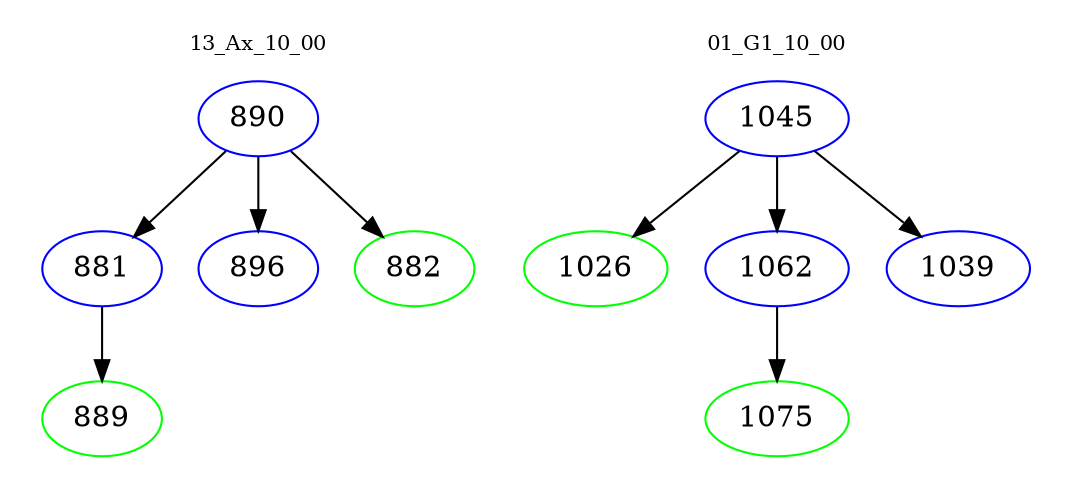 digraph{
subgraph cluster_0 {
color = white
label = "13_Ax_10_00";
fontsize=10;
T0_890 [label="890", color="blue"]
T0_890 -> T0_881 [color="black"]
T0_881 [label="881", color="blue"]
T0_881 -> T0_889 [color="black"]
T0_889 [label="889", color="green"]
T0_890 -> T0_896 [color="black"]
T0_896 [label="896", color="blue"]
T0_890 -> T0_882 [color="black"]
T0_882 [label="882", color="green"]
}
subgraph cluster_1 {
color = white
label = "01_G1_10_00";
fontsize=10;
T1_1045 [label="1045", color="blue"]
T1_1045 -> T1_1026 [color="black"]
T1_1026 [label="1026", color="green"]
T1_1045 -> T1_1062 [color="black"]
T1_1062 [label="1062", color="blue"]
T1_1062 -> T1_1075 [color="black"]
T1_1075 [label="1075", color="green"]
T1_1045 -> T1_1039 [color="black"]
T1_1039 [label="1039", color="blue"]
}
}
